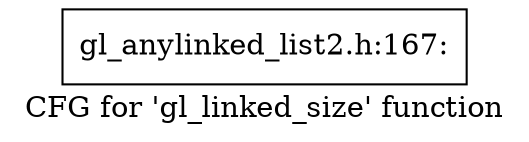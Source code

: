 digraph "CFG for 'gl_linked_size' function" {
	label="CFG for 'gl_linked_size' function";

	Node0xc7170f0 [shape=record,label="{gl_anylinked_list2.h:167:}"];
}
